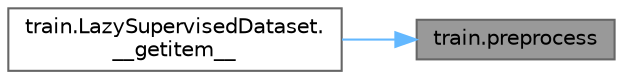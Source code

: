 digraph "train.preprocess"
{
 // LATEX_PDF_SIZE
  bgcolor="transparent";
  edge [fontname=Helvetica,fontsize=10,labelfontname=Helvetica,labelfontsize=10];
  node [fontname=Helvetica,fontsize=10,shape=box,height=0.2,width=0.4];
  rankdir="RL";
  Node1 [id="Node000001",label="train.preprocess",height=0.2,width=0.4,color="gray40", fillcolor="grey60", style="filled", fontcolor="black",tooltip=" "];
  Node1 -> Node2 [id="edge2_Node000001_Node000002",dir="back",color="steelblue1",style="solid",tooltip=" "];
  Node2 [id="Node000002",label="train.LazySupervisedDataset.\l__getitem__",height=0.2,width=0.4,color="grey40", fillcolor="white", style="filled",URL="$classtrain_1_1_lazy_supervised_dataset.html#ac22e9e31ad402a958d23aa1859ab5d2d",tooltip=" "];
}
